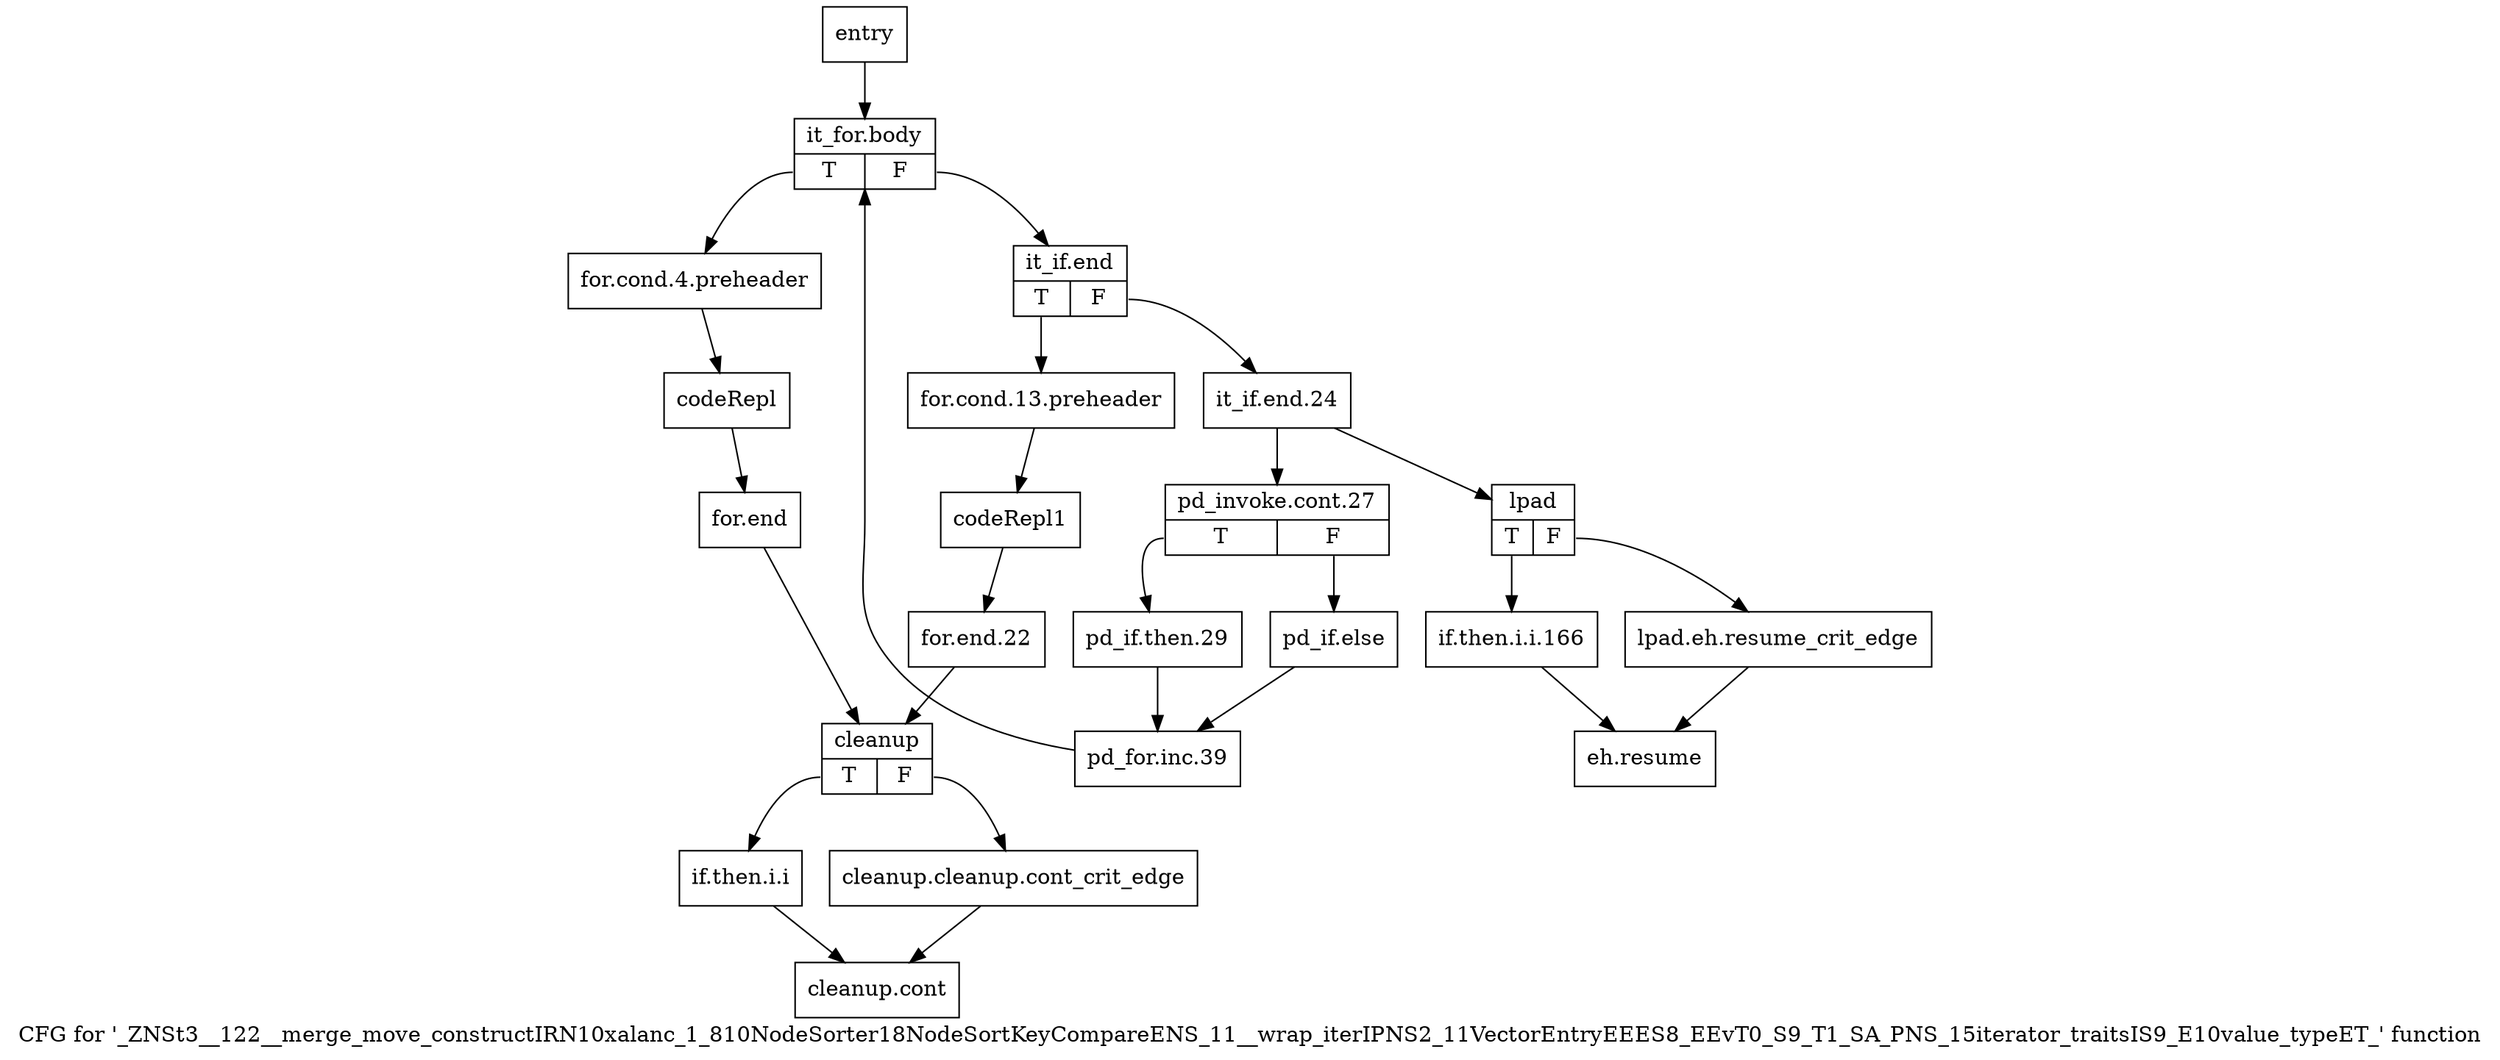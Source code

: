 digraph "CFG for '_ZNSt3__122__merge_move_constructIRN10xalanc_1_810NodeSorter18NodeSortKeyCompareENS_11__wrap_iterIPNS2_11VectorEntryEEES8_EEvT0_S9_T1_SA_PNS_15iterator_traitsIS9_E10value_typeET_' function" {
	label="CFG for '_ZNSt3__122__merge_move_constructIRN10xalanc_1_810NodeSorter18NodeSortKeyCompareENS_11__wrap_iterIPNS2_11VectorEntryEEES8_EEvT0_S9_T1_SA_PNS_15iterator_traitsIS9_E10value_typeET_' function";

	Node0x77211d0 [shape=record,label="{entry}"];
	Node0x77211d0 -> Node0x7721220;
	Node0x7721220 [shape=record,label="{it_for.body|{<s0>T|<s1>F}}"];
	Node0x7721220:s0 -> Node0x7721270;
	Node0x7721220:s1 -> Node0x7721450;
	Node0x7721270 [shape=record,label="{for.cond.4.preheader}"];
	Node0x7721270 -> Node0x77212c0;
	Node0x77212c0 [shape=record,label="{codeRepl}"];
	Node0x77212c0 -> Node0x7721400;
	Node0x7721310 [shape=record,label="{lpad|{<s0>T|<s1>F}}"];
	Node0x7721310:s0 -> Node0x77213b0;
	Node0x7721310:s1 -> Node0x7721360;
	Node0x7721360 [shape=record,label="{lpad.eh.resume_crit_edge}"];
	Node0x7721360 -> Node0x7721860;
	Node0x77213b0 [shape=record,label="{if.then.i.i.166}"];
	Node0x77213b0 -> Node0x7721860;
	Node0x7721400 [shape=record,label="{for.end}"];
	Node0x7721400 -> Node0x7721720;
	Node0x7721450 [shape=record,label="{it_if.end|{<s0>T|<s1>F}}"];
	Node0x7721450:s0 -> Node0x77214a0;
	Node0x7721450:s1 -> Node0x7721590;
	Node0x77214a0 [shape=record,label="{for.cond.13.preheader}"];
	Node0x77214a0 -> Node0x77214f0;
	Node0x77214f0 [shape=record,label="{codeRepl1}"];
	Node0x77214f0 -> Node0x7721540;
	Node0x7721540 [shape=record,label="{for.end.22}"];
	Node0x7721540 -> Node0x7721720;
	Node0x7721590 [shape=record,label="{it_if.end.24}"];
	Node0x7721590 -> Node0x77215e0;
	Node0x7721590 -> Node0x7721310;
	Node0x77215e0 [shape=record,label="{pd_invoke.cont.27|{<s0>T|<s1>F}}"];
	Node0x77215e0:s0 -> Node0x7721630;
	Node0x77215e0:s1 -> Node0x7721680;
	Node0x7721630 [shape=record,label="{pd_if.then.29}"];
	Node0x7721630 -> Node0x77216d0;
	Node0x7721680 [shape=record,label="{pd_if.else}"];
	Node0x7721680 -> Node0x77216d0;
	Node0x77216d0 [shape=record,label="{pd_for.inc.39}"];
	Node0x77216d0 -> Node0x7721220;
	Node0x7721720 [shape=record,label="{cleanup|{<s0>T|<s1>F}}"];
	Node0x7721720:s0 -> Node0x77217c0;
	Node0x7721720:s1 -> Node0x7721770;
	Node0x7721770 [shape=record,label="{cleanup.cleanup.cont_crit_edge}"];
	Node0x7721770 -> Node0x7721810;
	Node0x77217c0 [shape=record,label="{if.then.i.i}"];
	Node0x77217c0 -> Node0x7721810;
	Node0x7721810 [shape=record,label="{cleanup.cont}"];
	Node0x7721860 [shape=record,label="{eh.resume}"];
}
